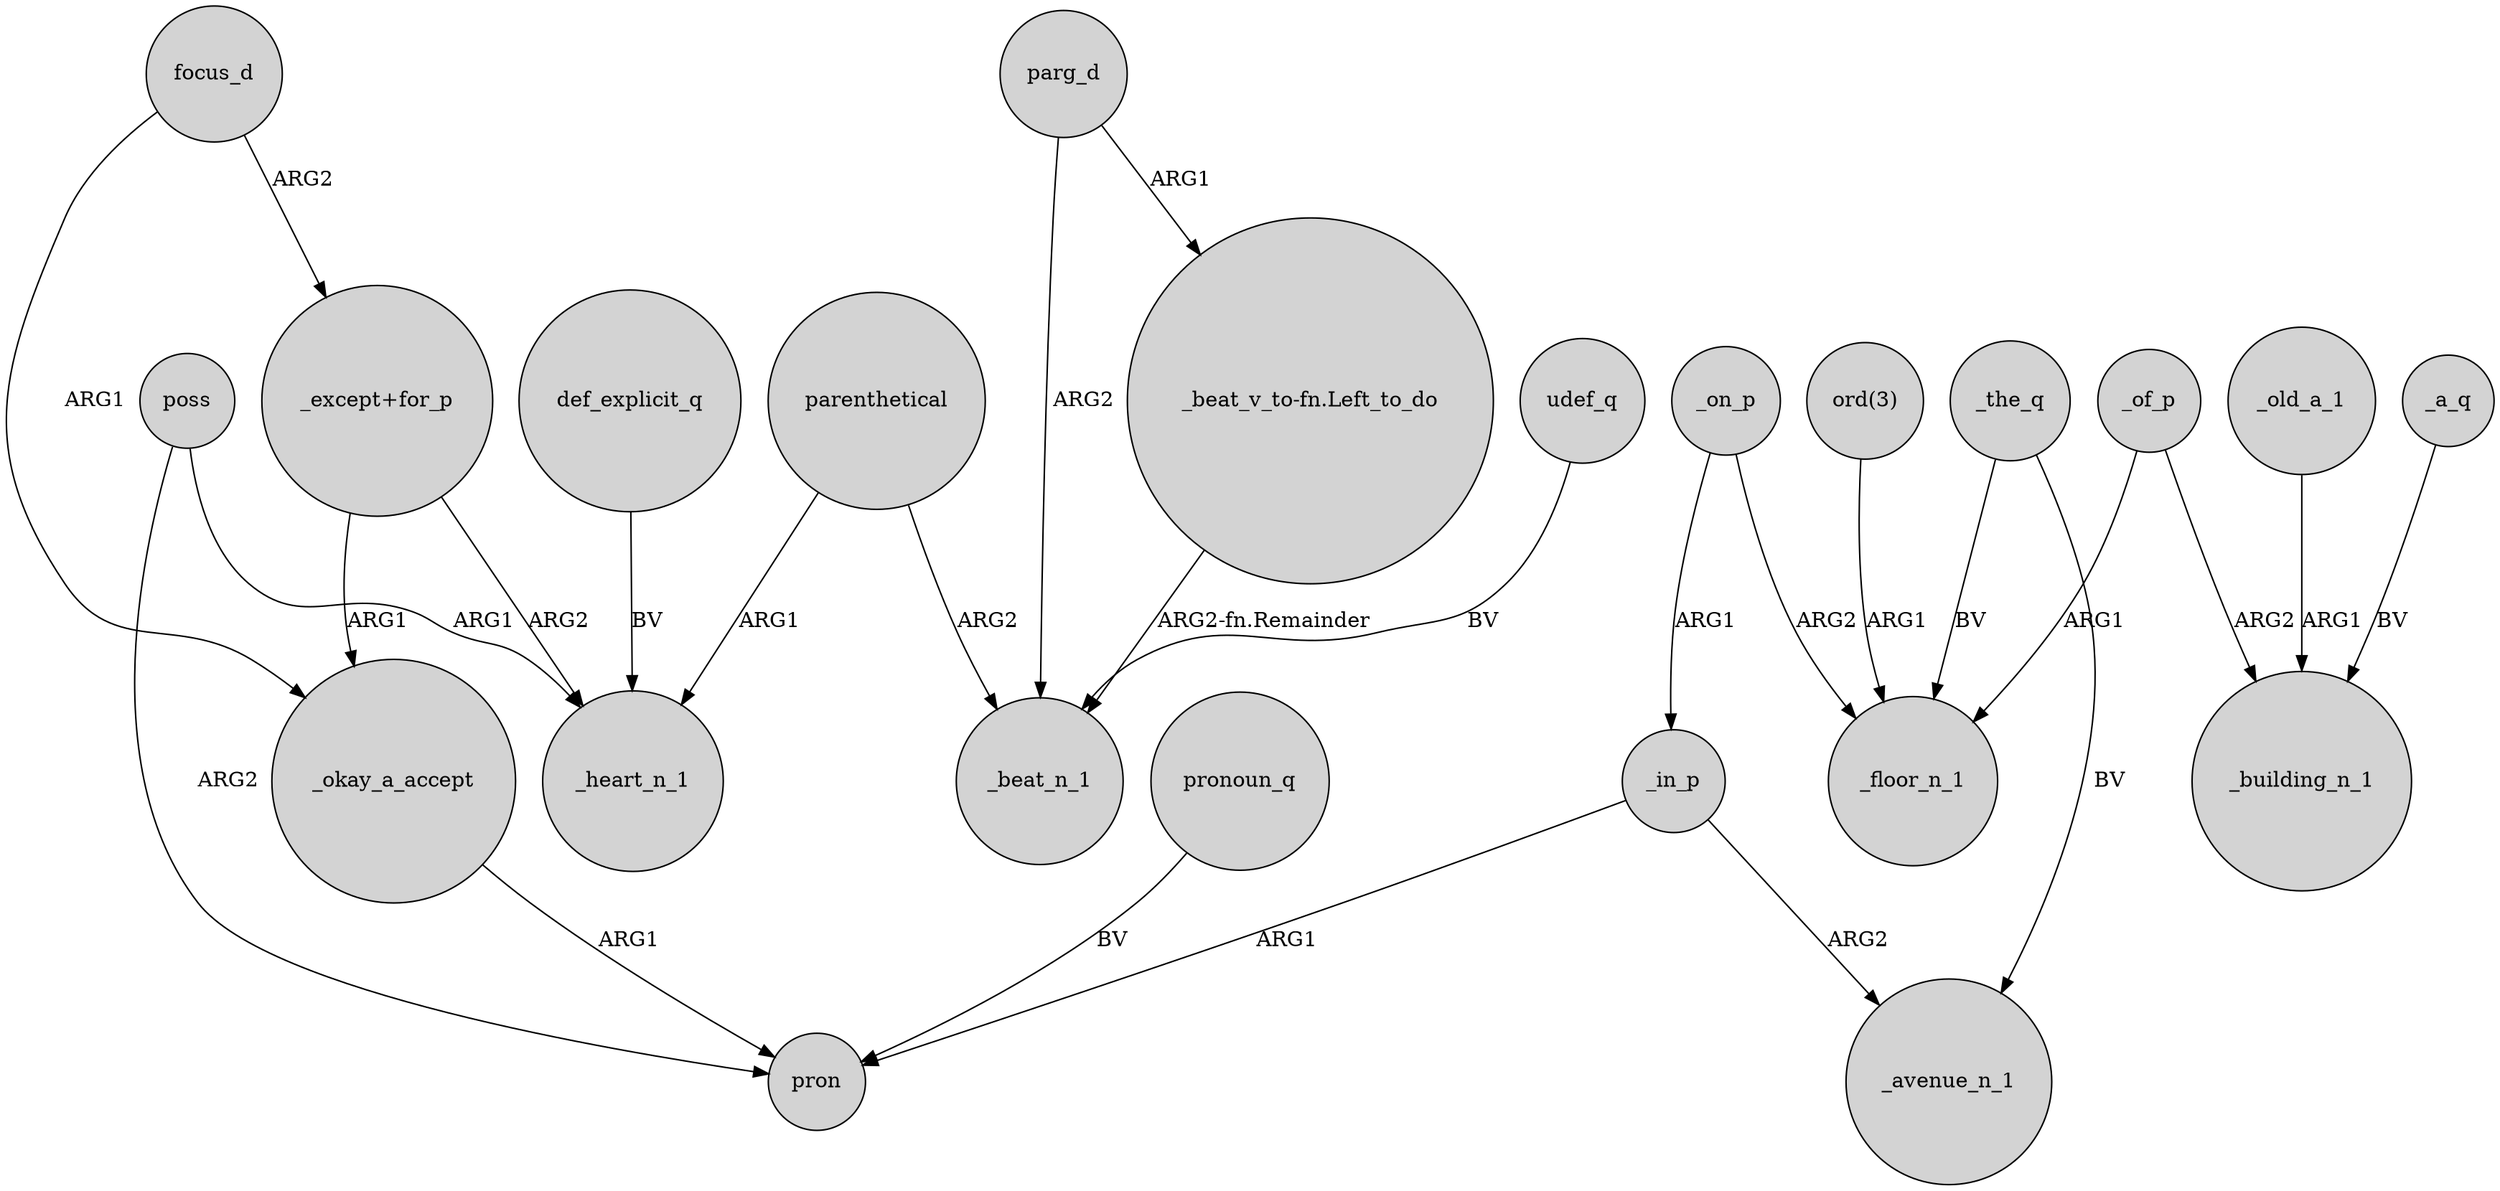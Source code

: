 digraph {
	node [shape=circle style=filled]
	focus_d -> "_except+for_p" [label=ARG2]
	parenthetical -> _heart_n_1 [label=ARG1]
	poss -> _heart_n_1 [label=ARG1]
	_on_p -> _floor_n_1 [label=ARG2]
	_of_p -> _building_n_1 [label=ARG2]
	parg_d -> "_beat_v_to-fn.Left_to_do" [label=ARG1]
	_in_p -> _avenue_n_1 [label=ARG2]
	udef_q -> _beat_n_1 [label=BV]
	parg_d -> _beat_n_1 [label=ARG2]
	pronoun_q -> pron [label=BV]
	poss -> pron [label=ARG2]
	"ord(3)" -> _floor_n_1 [label=ARG1]
	"_except+for_p" -> _heart_n_1 [label=ARG2]
	_old_a_1 -> _building_n_1 [label=ARG1]
	_a_q -> _building_n_1 [label=BV]
	def_explicit_q -> _heart_n_1 [label=BV]
	_the_q -> _avenue_n_1 [label=BV]
	_okay_a_accept -> pron [label=ARG1]
	"_beat_v_to-fn.Left_to_do" -> _beat_n_1 [label="ARG2-fn.Remainder"]
	_the_q -> _floor_n_1 [label=BV]
	_on_p -> _in_p [label=ARG1]
	_of_p -> _floor_n_1 [label=ARG1]
	_in_p -> pron [label=ARG1]
	parenthetical -> _beat_n_1 [label=ARG2]
	focus_d -> _okay_a_accept [label=ARG1]
	"_except+for_p" -> _okay_a_accept [label=ARG1]
}
